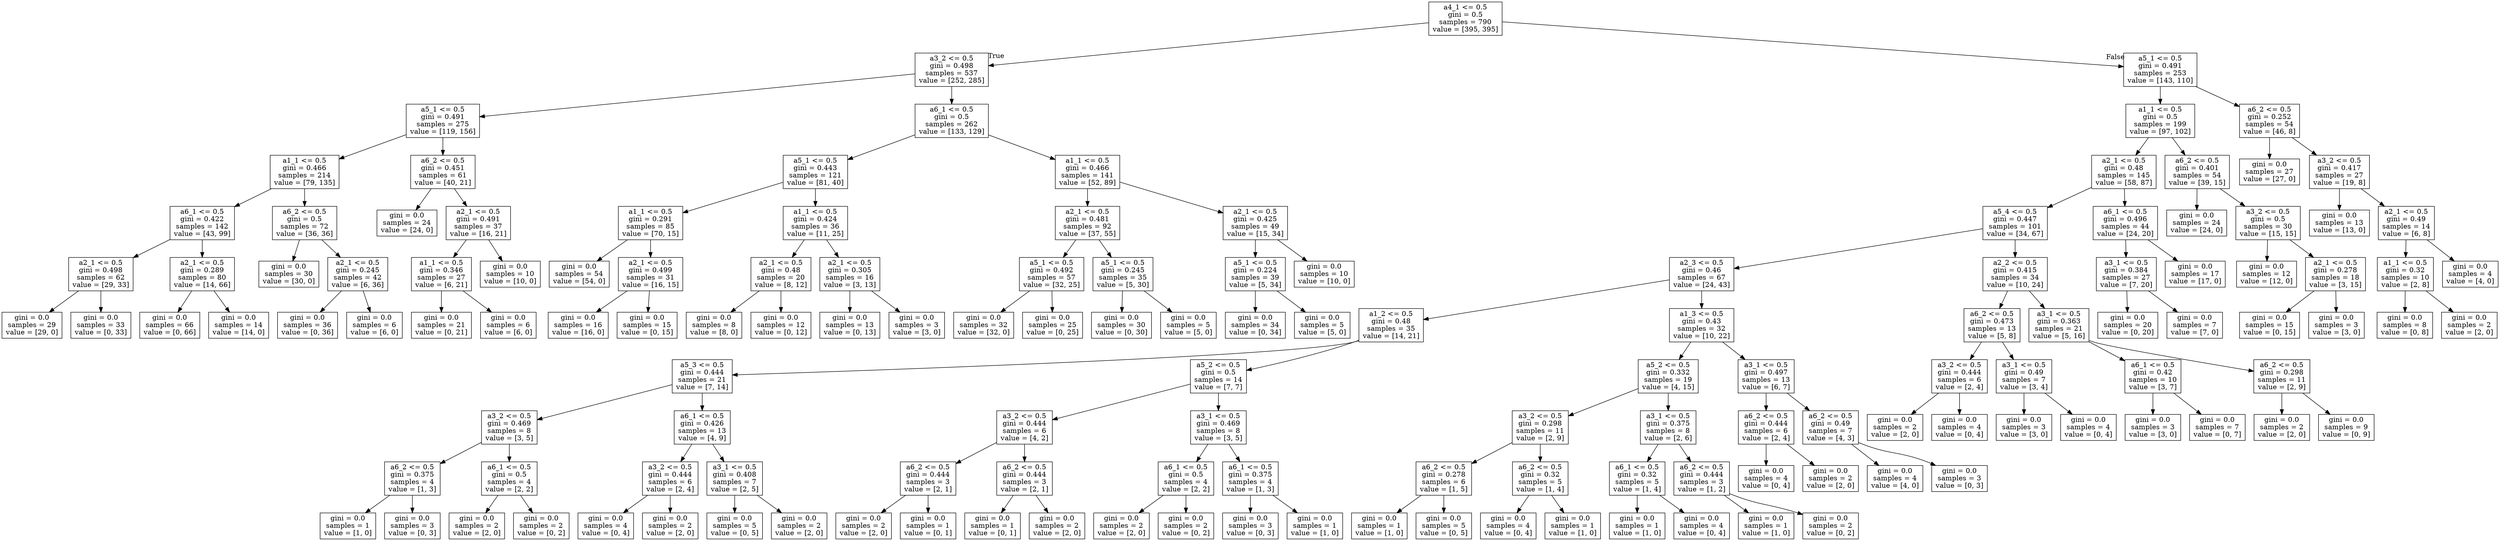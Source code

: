 digraph Tree {
node [shape=box] ;
0 [label="a4_1 <= 0.5\ngini = 0.5\nsamples = 790\nvalue = [395, 395]"] ;
1 [label="a3_2 <= 0.5\ngini = 0.498\nsamples = 537\nvalue = [252, 285]"] ;
0 -> 1 [labeldistance=2.5, labelangle=45, headlabel="True"] ;
2 [label="a5_1 <= 0.5\ngini = 0.491\nsamples = 275\nvalue = [119, 156]"] ;
1 -> 2 ;
3 [label="a1_1 <= 0.5\ngini = 0.466\nsamples = 214\nvalue = [79, 135]"] ;
2 -> 3 ;
4 [label="a6_1 <= 0.5\ngini = 0.422\nsamples = 142\nvalue = [43, 99]"] ;
3 -> 4 ;
5 [label="a2_1 <= 0.5\ngini = 0.498\nsamples = 62\nvalue = [29, 33]"] ;
4 -> 5 ;
6 [label="gini = 0.0\nsamples = 29\nvalue = [29, 0]"] ;
5 -> 6 ;
7 [label="gini = 0.0\nsamples = 33\nvalue = [0, 33]"] ;
5 -> 7 ;
8 [label="a2_1 <= 0.5\ngini = 0.289\nsamples = 80\nvalue = [14, 66]"] ;
4 -> 8 ;
9 [label="gini = 0.0\nsamples = 66\nvalue = [0, 66]"] ;
8 -> 9 ;
10 [label="gini = 0.0\nsamples = 14\nvalue = [14, 0]"] ;
8 -> 10 ;
11 [label="a6_2 <= 0.5\ngini = 0.5\nsamples = 72\nvalue = [36, 36]"] ;
3 -> 11 ;
12 [label="gini = 0.0\nsamples = 30\nvalue = [30, 0]"] ;
11 -> 12 ;
13 [label="a2_1 <= 0.5\ngini = 0.245\nsamples = 42\nvalue = [6, 36]"] ;
11 -> 13 ;
14 [label="gini = 0.0\nsamples = 36\nvalue = [0, 36]"] ;
13 -> 14 ;
15 [label="gini = 0.0\nsamples = 6\nvalue = [6, 0]"] ;
13 -> 15 ;
16 [label="a6_2 <= 0.5\ngini = 0.451\nsamples = 61\nvalue = [40, 21]"] ;
2 -> 16 ;
17 [label="gini = 0.0\nsamples = 24\nvalue = [24, 0]"] ;
16 -> 17 ;
18 [label="a2_1 <= 0.5\ngini = 0.491\nsamples = 37\nvalue = [16, 21]"] ;
16 -> 18 ;
19 [label="a1_1 <= 0.5\ngini = 0.346\nsamples = 27\nvalue = [6, 21]"] ;
18 -> 19 ;
20 [label="gini = 0.0\nsamples = 21\nvalue = [0, 21]"] ;
19 -> 20 ;
21 [label="gini = 0.0\nsamples = 6\nvalue = [6, 0]"] ;
19 -> 21 ;
22 [label="gini = 0.0\nsamples = 10\nvalue = [10, 0]"] ;
18 -> 22 ;
23 [label="a6_1 <= 0.5\ngini = 0.5\nsamples = 262\nvalue = [133, 129]"] ;
1 -> 23 ;
24 [label="a5_1 <= 0.5\ngini = 0.443\nsamples = 121\nvalue = [81, 40]"] ;
23 -> 24 ;
25 [label="a1_1 <= 0.5\ngini = 0.291\nsamples = 85\nvalue = [70, 15]"] ;
24 -> 25 ;
26 [label="gini = 0.0\nsamples = 54\nvalue = [54, 0]"] ;
25 -> 26 ;
27 [label="a2_1 <= 0.5\ngini = 0.499\nsamples = 31\nvalue = [16, 15]"] ;
25 -> 27 ;
28 [label="gini = 0.0\nsamples = 16\nvalue = [16, 0]"] ;
27 -> 28 ;
29 [label="gini = 0.0\nsamples = 15\nvalue = [0, 15]"] ;
27 -> 29 ;
30 [label="a1_1 <= 0.5\ngini = 0.424\nsamples = 36\nvalue = [11, 25]"] ;
24 -> 30 ;
31 [label="a2_1 <= 0.5\ngini = 0.48\nsamples = 20\nvalue = [8, 12]"] ;
30 -> 31 ;
32 [label="gini = 0.0\nsamples = 8\nvalue = [8, 0]"] ;
31 -> 32 ;
33 [label="gini = 0.0\nsamples = 12\nvalue = [0, 12]"] ;
31 -> 33 ;
34 [label="a2_1 <= 0.5\ngini = 0.305\nsamples = 16\nvalue = [3, 13]"] ;
30 -> 34 ;
35 [label="gini = 0.0\nsamples = 13\nvalue = [0, 13]"] ;
34 -> 35 ;
36 [label="gini = 0.0\nsamples = 3\nvalue = [3, 0]"] ;
34 -> 36 ;
37 [label="a1_1 <= 0.5\ngini = 0.466\nsamples = 141\nvalue = [52, 89]"] ;
23 -> 37 ;
38 [label="a2_1 <= 0.5\ngini = 0.481\nsamples = 92\nvalue = [37, 55]"] ;
37 -> 38 ;
39 [label="a5_1 <= 0.5\ngini = 0.492\nsamples = 57\nvalue = [32, 25]"] ;
38 -> 39 ;
40 [label="gini = 0.0\nsamples = 32\nvalue = [32, 0]"] ;
39 -> 40 ;
41 [label="gini = 0.0\nsamples = 25\nvalue = [0, 25]"] ;
39 -> 41 ;
42 [label="a5_1 <= 0.5\ngini = 0.245\nsamples = 35\nvalue = [5, 30]"] ;
38 -> 42 ;
43 [label="gini = 0.0\nsamples = 30\nvalue = [0, 30]"] ;
42 -> 43 ;
44 [label="gini = 0.0\nsamples = 5\nvalue = [5, 0]"] ;
42 -> 44 ;
45 [label="a2_1 <= 0.5\ngini = 0.425\nsamples = 49\nvalue = [15, 34]"] ;
37 -> 45 ;
46 [label="a5_1 <= 0.5\ngini = 0.224\nsamples = 39\nvalue = [5, 34]"] ;
45 -> 46 ;
47 [label="gini = 0.0\nsamples = 34\nvalue = [0, 34]"] ;
46 -> 47 ;
48 [label="gini = 0.0\nsamples = 5\nvalue = [5, 0]"] ;
46 -> 48 ;
49 [label="gini = 0.0\nsamples = 10\nvalue = [10, 0]"] ;
45 -> 49 ;
50 [label="a5_1 <= 0.5\ngini = 0.491\nsamples = 253\nvalue = [143, 110]"] ;
0 -> 50 [labeldistance=2.5, labelangle=-45, headlabel="False"] ;
51 [label="a1_1 <= 0.5\ngini = 0.5\nsamples = 199\nvalue = [97, 102]"] ;
50 -> 51 ;
52 [label="a2_1 <= 0.5\ngini = 0.48\nsamples = 145\nvalue = [58, 87]"] ;
51 -> 52 ;
53 [label="a5_4 <= 0.5\ngini = 0.447\nsamples = 101\nvalue = [34, 67]"] ;
52 -> 53 ;
54 [label="a2_3 <= 0.5\ngini = 0.46\nsamples = 67\nvalue = [24, 43]"] ;
53 -> 54 ;
55 [label="a1_2 <= 0.5\ngini = 0.48\nsamples = 35\nvalue = [14, 21]"] ;
54 -> 55 ;
56 [label="a5_3 <= 0.5\ngini = 0.444\nsamples = 21\nvalue = [7, 14]"] ;
55 -> 56 ;
57 [label="a3_2 <= 0.5\ngini = 0.469\nsamples = 8\nvalue = [3, 5]"] ;
56 -> 57 ;
58 [label="a6_2 <= 0.5\ngini = 0.375\nsamples = 4\nvalue = [1, 3]"] ;
57 -> 58 ;
59 [label="gini = 0.0\nsamples = 1\nvalue = [1, 0]"] ;
58 -> 59 ;
60 [label="gini = 0.0\nsamples = 3\nvalue = [0, 3]"] ;
58 -> 60 ;
61 [label="a6_1 <= 0.5\ngini = 0.5\nsamples = 4\nvalue = [2, 2]"] ;
57 -> 61 ;
62 [label="gini = 0.0\nsamples = 2\nvalue = [2, 0]"] ;
61 -> 62 ;
63 [label="gini = 0.0\nsamples = 2\nvalue = [0, 2]"] ;
61 -> 63 ;
64 [label="a6_1 <= 0.5\ngini = 0.426\nsamples = 13\nvalue = [4, 9]"] ;
56 -> 64 ;
65 [label="a3_2 <= 0.5\ngini = 0.444\nsamples = 6\nvalue = [2, 4]"] ;
64 -> 65 ;
66 [label="gini = 0.0\nsamples = 4\nvalue = [0, 4]"] ;
65 -> 66 ;
67 [label="gini = 0.0\nsamples = 2\nvalue = [2, 0]"] ;
65 -> 67 ;
68 [label="a3_1 <= 0.5\ngini = 0.408\nsamples = 7\nvalue = [2, 5]"] ;
64 -> 68 ;
69 [label="gini = 0.0\nsamples = 5\nvalue = [0, 5]"] ;
68 -> 69 ;
70 [label="gini = 0.0\nsamples = 2\nvalue = [2, 0]"] ;
68 -> 70 ;
71 [label="a5_2 <= 0.5\ngini = 0.5\nsamples = 14\nvalue = [7, 7]"] ;
55 -> 71 ;
72 [label="a3_2 <= 0.5\ngini = 0.444\nsamples = 6\nvalue = [4, 2]"] ;
71 -> 72 ;
73 [label="a6_2 <= 0.5\ngini = 0.444\nsamples = 3\nvalue = [2, 1]"] ;
72 -> 73 ;
74 [label="gini = 0.0\nsamples = 2\nvalue = [2, 0]"] ;
73 -> 74 ;
75 [label="gini = 0.0\nsamples = 1\nvalue = [0, 1]"] ;
73 -> 75 ;
76 [label="a6_2 <= 0.5\ngini = 0.444\nsamples = 3\nvalue = [2, 1]"] ;
72 -> 76 ;
77 [label="gini = 0.0\nsamples = 1\nvalue = [0, 1]"] ;
76 -> 77 ;
78 [label="gini = 0.0\nsamples = 2\nvalue = [2, 0]"] ;
76 -> 78 ;
79 [label="a3_1 <= 0.5\ngini = 0.469\nsamples = 8\nvalue = [3, 5]"] ;
71 -> 79 ;
80 [label="a6_1 <= 0.5\ngini = 0.5\nsamples = 4\nvalue = [2, 2]"] ;
79 -> 80 ;
81 [label="gini = 0.0\nsamples = 2\nvalue = [2, 0]"] ;
80 -> 81 ;
82 [label="gini = 0.0\nsamples = 2\nvalue = [0, 2]"] ;
80 -> 82 ;
83 [label="a6_1 <= 0.5\ngini = 0.375\nsamples = 4\nvalue = [1, 3]"] ;
79 -> 83 ;
84 [label="gini = 0.0\nsamples = 3\nvalue = [0, 3]"] ;
83 -> 84 ;
85 [label="gini = 0.0\nsamples = 1\nvalue = [1, 0]"] ;
83 -> 85 ;
86 [label="a1_3 <= 0.5\ngini = 0.43\nsamples = 32\nvalue = [10, 22]"] ;
54 -> 86 ;
87 [label="a5_2 <= 0.5\ngini = 0.332\nsamples = 19\nvalue = [4, 15]"] ;
86 -> 87 ;
88 [label="a3_2 <= 0.5\ngini = 0.298\nsamples = 11\nvalue = [2, 9]"] ;
87 -> 88 ;
89 [label="a6_2 <= 0.5\ngini = 0.278\nsamples = 6\nvalue = [1, 5]"] ;
88 -> 89 ;
90 [label="gini = 0.0\nsamples = 1\nvalue = [1, 0]"] ;
89 -> 90 ;
91 [label="gini = 0.0\nsamples = 5\nvalue = [0, 5]"] ;
89 -> 91 ;
92 [label="a6_2 <= 0.5\ngini = 0.32\nsamples = 5\nvalue = [1, 4]"] ;
88 -> 92 ;
93 [label="gini = 0.0\nsamples = 4\nvalue = [0, 4]"] ;
92 -> 93 ;
94 [label="gini = 0.0\nsamples = 1\nvalue = [1, 0]"] ;
92 -> 94 ;
95 [label="a3_1 <= 0.5\ngini = 0.375\nsamples = 8\nvalue = [2, 6]"] ;
87 -> 95 ;
96 [label="a6_1 <= 0.5\ngini = 0.32\nsamples = 5\nvalue = [1, 4]"] ;
95 -> 96 ;
97 [label="gini = 0.0\nsamples = 1\nvalue = [1, 0]"] ;
96 -> 97 ;
98 [label="gini = 0.0\nsamples = 4\nvalue = [0, 4]"] ;
96 -> 98 ;
99 [label="a6_2 <= 0.5\ngini = 0.444\nsamples = 3\nvalue = [1, 2]"] ;
95 -> 99 ;
100 [label="gini = 0.0\nsamples = 1\nvalue = [1, 0]"] ;
99 -> 100 ;
101 [label="gini = 0.0\nsamples = 2\nvalue = [0, 2]"] ;
99 -> 101 ;
102 [label="a3_1 <= 0.5\ngini = 0.497\nsamples = 13\nvalue = [6, 7]"] ;
86 -> 102 ;
103 [label="a6_2 <= 0.5\ngini = 0.444\nsamples = 6\nvalue = [2, 4]"] ;
102 -> 103 ;
104 [label="gini = 0.0\nsamples = 4\nvalue = [0, 4]"] ;
103 -> 104 ;
105 [label="gini = 0.0\nsamples = 2\nvalue = [2, 0]"] ;
103 -> 105 ;
106 [label="a6_2 <= 0.5\ngini = 0.49\nsamples = 7\nvalue = [4, 3]"] ;
102 -> 106 ;
107 [label="gini = 0.0\nsamples = 4\nvalue = [4, 0]"] ;
106 -> 107 ;
108 [label="gini = 0.0\nsamples = 3\nvalue = [0, 3]"] ;
106 -> 108 ;
109 [label="a2_2 <= 0.5\ngini = 0.415\nsamples = 34\nvalue = [10, 24]"] ;
53 -> 109 ;
110 [label="a6_2 <= 0.5\ngini = 0.473\nsamples = 13\nvalue = [5, 8]"] ;
109 -> 110 ;
111 [label="a3_2 <= 0.5\ngini = 0.444\nsamples = 6\nvalue = [2, 4]"] ;
110 -> 111 ;
112 [label="gini = 0.0\nsamples = 2\nvalue = [2, 0]"] ;
111 -> 112 ;
113 [label="gini = 0.0\nsamples = 4\nvalue = [0, 4]"] ;
111 -> 113 ;
114 [label="a3_1 <= 0.5\ngini = 0.49\nsamples = 7\nvalue = [3, 4]"] ;
110 -> 114 ;
115 [label="gini = 0.0\nsamples = 3\nvalue = [3, 0]"] ;
114 -> 115 ;
116 [label="gini = 0.0\nsamples = 4\nvalue = [0, 4]"] ;
114 -> 116 ;
117 [label="a3_1 <= 0.5\ngini = 0.363\nsamples = 21\nvalue = [5, 16]"] ;
109 -> 117 ;
118 [label="a6_1 <= 0.5\ngini = 0.42\nsamples = 10\nvalue = [3, 7]"] ;
117 -> 118 ;
119 [label="gini = 0.0\nsamples = 3\nvalue = [3, 0]"] ;
118 -> 119 ;
120 [label="gini = 0.0\nsamples = 7\nvalue = [0, 7]"] ;
118 -> 120 ;
121 [label="a6_2 <= 0.5\ngini = 0.298\nsamples = 11\nvalue = [2, 9]"] ;
117 -> 121 ;
122 [label="gini = 0.0\nsamples = 2\nvalue = [2, 0]"] ;
121 -> 122 ;
123 [label="gini = 0.0\nsamples = 9\nvalue = [0, 9]"] ;
121 -> 123 ;
124 [label="a6_1 <= 0.5\ngini = 0.496\nsamples = 44\nvalue = [24, 20]"] ;
52 -> 124 ;
125 [label="a3_1 <= 0.5\ngini = 0.384\nsamples = 27\nvalue = [7, 20]"] ;
124 -> 125 ;
126 [label="gini = 0.0\nsamples = 20\nvalue = [0, 20]"] ;
125 -> 126 ;
127 [label="gini = 0.0\nsamples = 7\nvalue = [7, 0]"] ;
125 -> 127 ;
128 [label="gini = 0.0\nsamples = 17\nvalue = [17, 0]"] ;
124 -> 128 ;
129 [label="a6_2 <= 0.5\ngini = 0.401\nsamples = 54\nvalue = [39, 15]"] ;
51 -> 129 ;
130 [label="gini = 0.0\nsamples = 24\nvalue = [24, 0]"] ;
129 -> 130 ;
131 [label="a3_2 <= 0.5\ngini = 0.5\nsamples = 30\nvalue = [15, 15]"] ;
129 -> 131 ;
132 [label="gini = 0.0\nsamples = 12\nvalue = [12, 0]"] ;
131 -> 132 ;
133 [label="a2_1 <= 0.5\ngini = 0.278\nsamples = 18\nvalue = [3, 15]"] ;
131 -> 133 ;
134 [label="gini = 0.0\nsamples = 15\nvalue = [0, 15]"] ;
133 -> 134 ;
135 [label="gini = 0.0\nsamples = 3\nvalue = [3, 0]"] ;
133 -> 135 ;
136 [label="a6_2 <= 0.5\ngini = 0.252\nsamples = 54\nvalue = [46, 8]"] ;
50 -> 136 ;
137 [label="gini = 0.0\nsamples = 27\nvalue = [27, 0]"] ;
136 -> 137 ;
138 [label="a3_2 <= 0.5\ngini = 0.417\nsamples = 27\nvalue = [19, 8]"] ;
136 -> 138 ;
139 [label="gini = 0.0\nsamples = 13\nvalue = [13, 0]"] ;
138 -> 139 ;
140 [label="a2_1 <= 0.5\ngini = 0.49\nsamples = 14\nvalue = [6, 8]"] ;
138 -> 140 ;
141 [label="a1_1 <= 0.5\ngini = 0.32\nsamples = 10\nvalue = [2, 8]"] ;
140 -> 141 ;
142 [label="gini = 0.0\nsamples = 8\nvalue = [0, 8]"] ;
141 -> 142 ;
143 [label="gini = 0.0\nsamples = 2\nvalue = [2, 0]"] ;
141 -> 143 ;
144 [label="gini = 0.0\nsamples = 4\nvalue = [4, 0]"] ;
140 -> 144 ;
}